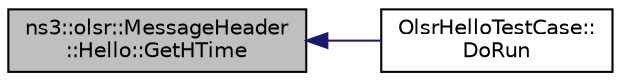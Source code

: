 digraph "ns3::olsr::MessageHeader::Hello::GetHTime"
{
  edge [fontname="Helvetica",fontsize="10",labelfontname="Helvetica",labelfontsize="10"];
  node [fontname="Helvetica",fontsize="10",shape=record];
  rankdir="LR";
  Node1 [label="ns3::olsr::MessageHeader\l::Hello::GetHTime",height=0.2,width=0.4,color="black", fillcolor="grey75", style="filled", fontcolor="black"];
  Node1 -> Node2 [dir="back",color="midnightblue",fontsize="10",style="solid"];
  Node2 [label="OlsrHelloTestCase::\lDoRun",height=0.2,width=0.4,color="black", fillcolor="white", style="filled",URL="$df/d7d/classOlsrHelloTestCase.html#a3868784f5c2cdc84d77aaf53d66a45b0",tooltip="Implementation to actually run this TestCase. "];
}

